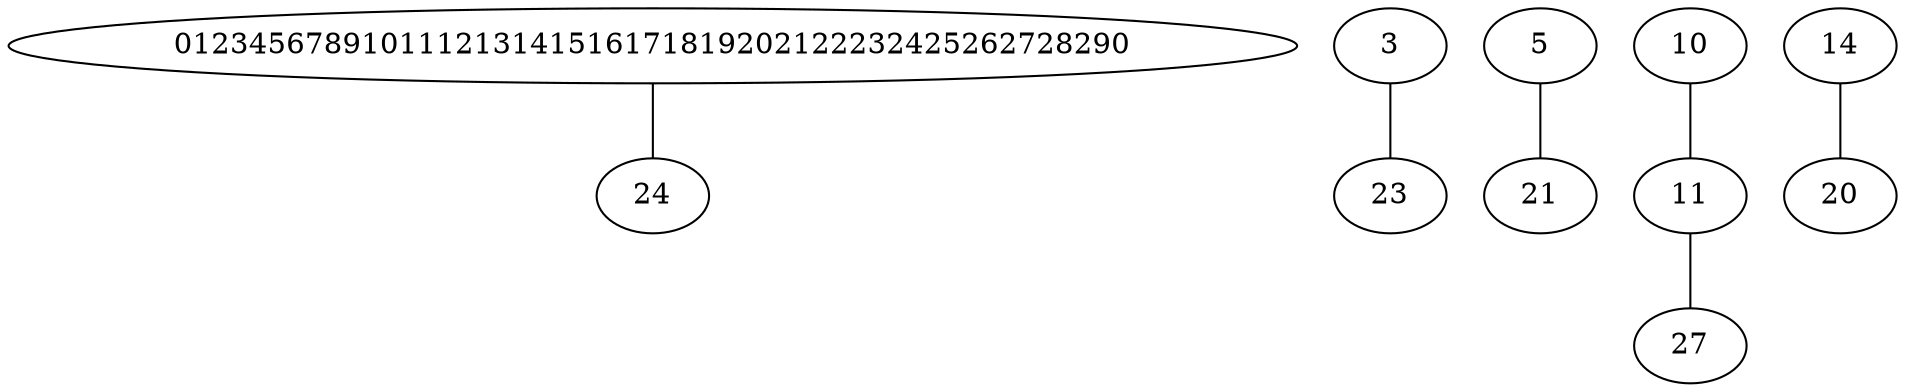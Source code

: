 graph G {
012345678910111213141516171819202122232425262728290 -- 24
3 -- 23
5 -- 21
10 -- 11
11 -- 27
14 -- 20
}

